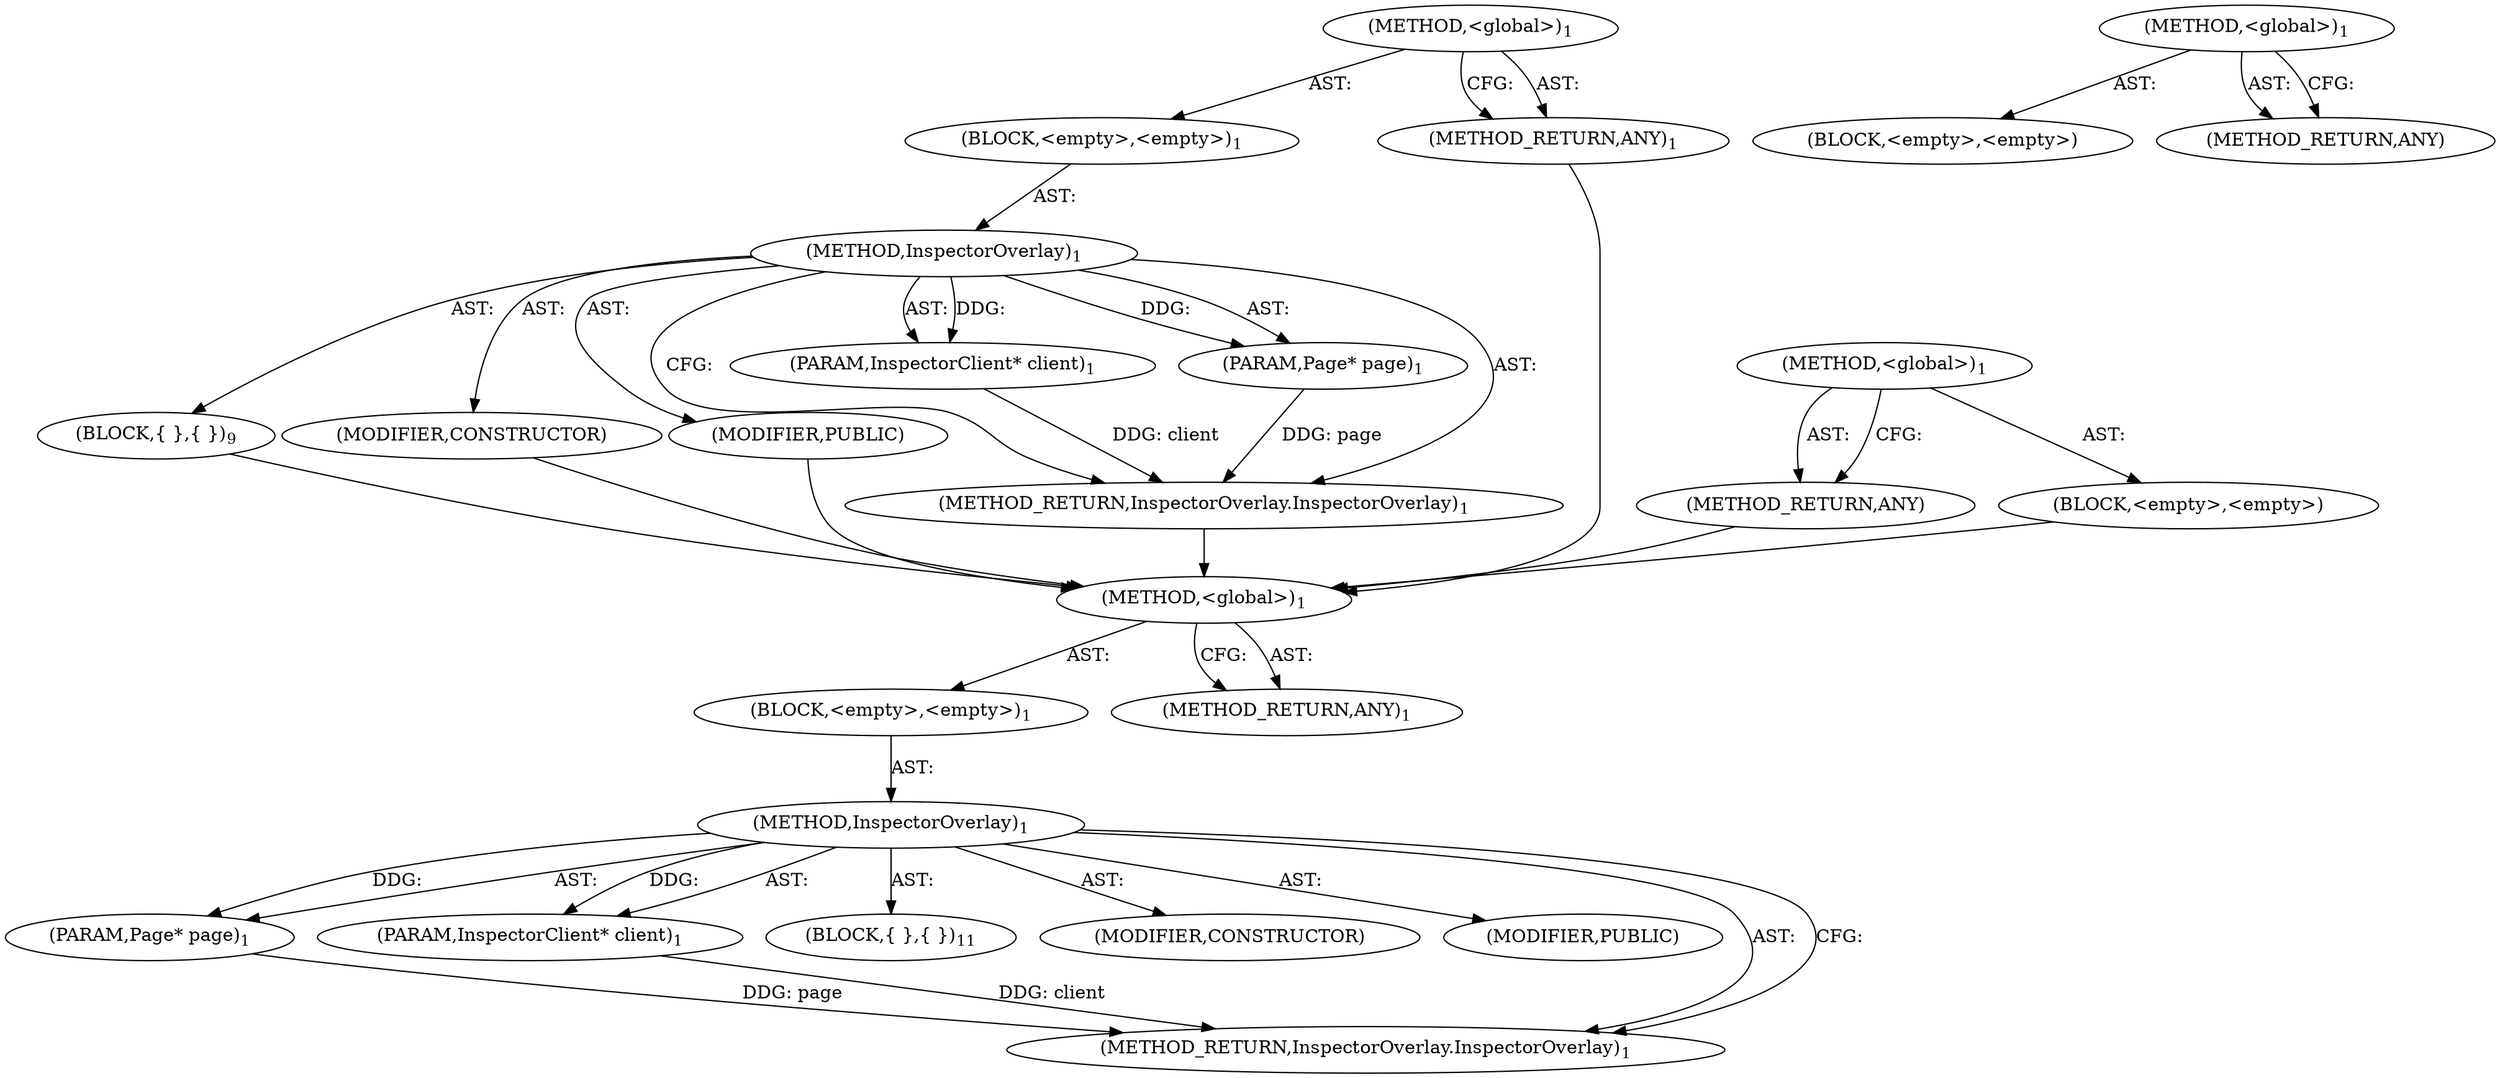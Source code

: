 digraph "&lt;global&gt;" {
vulnerable_6 [label=<(METHOD,&lt;global&gt;)<SUB>1</SUB>>];
vulnerable_7 [label=<(BLOCK,&lt;empty&gt;,&lt;empty&gt;)<SUB>1</SUB>>];
vulnerable_8 [label=<(METHOD,InspectorOverlay)<SUB>1</SUB>>];
vulnerable_9 [label=<(PARAM,Page* page)<SUB>1</SUB>>];
vulnerable_10 [label=<(PARAM,InspectorClient* client)<SUB>1</SUB>>];
vulnerable_11 [label=<(BLOCK,{
 },{
 })<SUB>11</SUB>>];
vulnerable_12 [label=<(MODIFIER,CONSTRUCTOR)>];
vulnerable_13 [label=<(MODIFIER,PUBLIC)>];
vulnerable_14 [label=<(METHOD_RETURN,InspectorOverlay.InspectorOverlay)<SUB>1</SUB>>];
vulnerable_16 [label=<(METHOD_RETURN,ANY)<SUB>1</SUB>>];
vulnerable_29 [label=<(METHOD,&lt;global&gt;)<SUB>1</SUB>>];
vulnerable_30 [label=<(BLOCK,&lt;empty&gt;,&lt;empty&gt;)>];
vulnerable_31 [label=<(METHOD_RETURN,ANY)>];
fixed_6 [label=<(METHOD,&lt;global&gt;)<SUB>1</SUB>>];
fixed_7 [label=<(BLOCK,&lt;empty&gt;,&lt;empty&gt;)<SUB>1</SUB>>];
fixed_8 [label=<(METHOD,InspectorOverlay)<SUB>1</SUB>>];
fixed_9 [label=<(PARAM,Page* page)<SUB>1</SUB>>];
fixed_10 [label=<(PARAM,InspectorClient* client)<SUB>1</SUB>>];
fixed_11 [label=<(BLOCK,{
 },{
 })<SUB>9</SUB>>];
fixed_12 [label=<(MODIFIER,CONSTRUCTOR)>];
fixed_13 [label=<(MODIFIER,PUBLIC)>];
fixed_14 [label=<(METHOD_RETURN,InspectorOverlay.InspectorOverlay)<SUB>1</SUB>>];
fixed_16 [label=<(METHOD_RETURN,ANY)<SUB>1</SUB>>];
fixed_29 [label=<(METHOD,&lt;global&gt;)<SUB>1</SUB>>];
fixed_30 [label=<(BLOCK,&lt;empty&gt;,&lt;empty&gt;)>];
fixed_31 [label=<(METHOD_RETURN,ANY)>];
vulnerable_6 -> vulnerable_7  [key=0, label="AST: "];
vulnerable_6 -> vulnerable_16  [key=0, label="AST: "];
vulnerable_6 -> vulnerable_16  [key=1, label="CFG: "];
vulnerable_7 -> vulnerable_8  [key=0, label="AST: "];
vulnerable_8 -> vulnerable_9  [key=0, label="AST: "];
vulnerable_8 -> vulnerable_9  [key=1, label="DDG: "];
vulnerable_8 -> vulnerable_10  [key=0, label="AST: "];
vulnerable_8 -> vulnerable_10  [key=1, label="DDG: "];
vulnerable_8 -> vulnerable_11  [key=0, label="AST: "];
vulnerable_8 -> vulnerable_12  [key=0, label="AST: "];
vulnerable_8 -> vulnerable_13  [key=0, label="AST: "];
vulnerable_8 -> vulnerable_14  [key=0, label="AST: "];
vulnerable_8 -> vulnerable_14  [key=1, label="CFG: "];
vulnerable_9 -> vulnerable_14  [key=0, label="DDG: page"];
vulnerable_10 -> vulnerable_14  [key=0, label="DDG: client"];
vulnerable_29 -> vulnerable_30  [key=0, label="AST: "];
vulnerable_29 -> vulnerable_31  [key=0, label="AST: "];
vulnerable_29 -> vulnerable_31  [key=1, label="CFG: "];
fixed_6 -> fixed_7  [key=0, label="AST: "];
fixed_6 -> fixed_16  [key=0, label="AST: "];
fixed_6 -> fixed_16  [key=1, label="CFG: "];
fixed_7 -> fixed_8  [key=0, label="AST: "];
fixed_8 -> fixed_9  [key=0, label="AST: "];
fixed_8 -> fixed_9  [key=1, label="DDG: "];
fixed_8 -> fixed_10  [key=0, label="AST: "];
fixed_8 -> fixed_10  [key=1, label="DDG: "];
fixed_8 -> fixed_11  [key=0, label="AST: "];
fixed_8 -> fixed_12  [key=0, label="AST: "];
fixed_8 -> fixed_13  [key=0, label="AST: "];
fixed_8 -> fixed_14  [key=0, label="AST: "];
fixed_8 -> fixed_14  [key=1, label="CFG: "];
fixed_9 -> fixed_14  [key=0, label="DDG: page"];
fixed_10 -> fixed_14  [key=0, label="DDG: client"];
fixed_11 -> vulnerable_6  [key=0];
fixed_12 -> vulnerable_6  [key=0];
fixed_13 -> vulnerable_6  [key=0];
fixed_14 -> vulnerable_6  [key=0];
fixed_16 -> vulnerable_6  [key=0];
fixed_29 -> fixed_30  [key=0, label="AST: "];
fixed_29 -> fixed_31  [key=0, label="AST: "];
fixed_29 -> fixed_31  [key=1, label="CFG: "];
fixed_30 -> vulnerable_6  [key=0];
fixed_31 -> vulnerable_6  [key=0];
}

